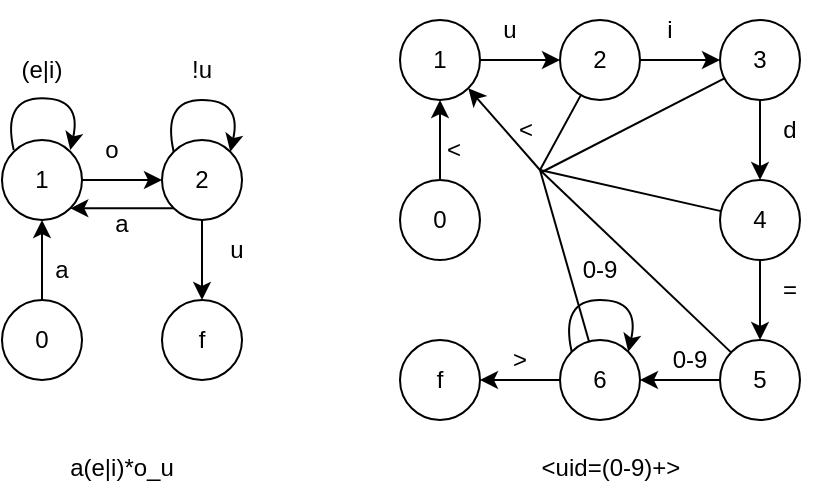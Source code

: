 <mxfile version="20.8.16" type="device"><diagram name="第 1 页" id="gqZAOkLP1ijaD3RDoAXQ"><mxGraphModel dx="978" dy="566" grid="0" gridSize="10" guides="1" tooltips="1" connect="1" arrows="1" fold="1" page="1" pageScale="1" pageWidth="827" pageHeight="1169" math="0" shadow="0"><root><mxCell id="0"/><mxCell id="1" parent="0"/><mxCell id="aM8Wk9RzbcDl5lMuh8Y0-6" value="" style="group" vertex="1" connectable="0" parent="1"><mxGeometry x="81" y="410" width="135" height="170" as="geometry"/></mxCell><mxCell id="qOu4I4KW-lmpbukpprJF-34" value="1" style="ellipse;whiteSpace=wrap;html=1;" parent="aM8Wk9RzbcDl5lMuh8Y0-6" vertex="1"><mxGeometry y="50" width="40" height="40" as="geometry"/></mxCell><mxCell id="qOu4I4KW-lmpbukpprJF-35" value="" style="endArrow=classic;html=1;rounded=0;exitX=1;exitY=0.5;exitDx=0;exitDy=0;" parent="aM8Wk9RzbcDl5lMuh8Y0-6" source="qOu4I4KW-lmpbukpprJF-34" edge="1"><mxGeometry width="50" height="50" relative="1" as="geometry"><mxPoint x="110" y="110" as="sourcePoint"/><mxPoint x="80" y="70" as="targetPoint"/></mxGeometry></mxCell><mxCell id="qOu4I4KW-lmpbukpprJF-36" value="2" style="ellipse;whiteSpace=wrap;html=1;" parent="aM8Wk9RzbcDl5lMuh8Y0-6" vertex="1"><mxGeometry x="80" y="50" width="40" height="40" as="geometry"/></mxCell><mxCell id="qOu4I4KW-lmpbukpprJF-40" value="f" style="ellipse;whiteSpace=wrap;html=1;" parent="aM8Wk9RzbcDl5lMuh8Y0-6" vertex="1"><mxGeometry x="80" y="130" width="40" height="40" as="geometry"/></mxCell><mxCell id="qOu4I4KW-lmpbukpprJF-42" value="o" style="text;html=1;strokeColor=none;fillColor=none;align=center;verticalAlign=middle;whiteSpace=wrap;rounded=0;" parent="aM8Wk9RzbcDl5lMuh8Y0-6" vertex="1"><mxGeometry x="40" y="40" width="30" height="30" as="geometry"/></mxCell><mxCell id="qOu4I4KW-lmpbukpprJF-54" value="0" style="ellipse;whiteSpace=wrap;html=1;aspect=fixed;" parent="aM8Wk9RzbcDl5lMuh8Y0-6" vertex="1"><mxGeometry y="130" width="40" height="40" as="geometry"/></mxCell><mxCell id="qOu4I4KW-lmpbukpprJF-55" value="" style="endArrow=classic;html=1;rounded=0;entryX=0.5;entryY=1;entryDx=0;entryDy=0;exitX=0.5;exitY=0;exitDx=0;exitDy=0;" parent="aM8Wk9RzbcDl5lMuh8Y0-6" source="qOu4I4KW-lmpbukpprJF-54" target="qOu4I4KW-lmpbukpprJF-34" edge="1"><mxGeometry width="50" height="50" relative="1" as="geometry"><mxPoint x="-50" y="150" as="sourcePoint"/><mxPoint x="330" y="80" as="targetPoint"/></mxGeometry></mxCell><mxCell id="qOu4I4KW-lmpbukpprJF-57" value="a" style="text;html=1;strokeColor=none;fillColor=none;align=center;verticalAlign=middle;whiteSpace=wrap;rounded=0;" parent="aM8Wk9RzbcDl5lMuh8Y0-6" vertex="1"><mxGeometry y="100" width="60" height="30" as="geometry"/></mxCell><mxCell id="qOu4I4KW-lmpbukpprJF-62" value="(e|i)" style="text;html=1;strokeColor=none;fillColor=none;align=center;verticalAlign=middle;whiteSpace=wrap;rounded=0;" parent="aM8Wk9RzbcDl5lMuh8Y0-6" vertex="1"><mxGeometry x="5" width="30" height="30" as="geometry"/></mxCell><mxCell id="qOu4I4KW-lmpbukpprJF-63" value="" style="endArrow=classic;html=1;rounded=0;exitX=0.5;exitY=1;exitDx=0;exitDy=0;" parent="aM8Wk9RzbcDl5lMuh8Y0-6" source="qOu4I4KW-lmpbukpprJF-36" target="qOu4I4KW-lmpbukpprJF-40" edge="1"><mxGeometry width="50" height="50" relative="1" as="geometry"><mxPoint x="100" y="170" as="sourcePoint"/><mxPoint x="150" y="120" as="targetPoint"/></mxGeometry></mxCell><mxCell id="qOu4I4KW-lmpbukpprJF-66" value="u" style="text;html=1;strokeColor=none;fillColor=none;align=center;verticalAlign=middle;whiteSpace=wrap;rounded=0;" parent="aM8Wk9RzbcDl5lMuh8Y0-6" vertex="1"><mxGeometry x="100" y="90" width="35" height="30" as="geometry"/></mxCell><mxCell id="qOu4I4KW-lmpbukpprJF-68" value="" style="curved=1;endArrow=classic;html=1;rounded=0;exitX=0;exitY=0;exitDx=0;exitDy=0;entryX=1;entryY=0;entryDx=0;entryDy=0;" parent="aM8Wk9RzbcDl5lMuh8Y0-6" edge="1"><mxGeometry width="50" height="50" relative="1" as="geometry"><mxPoint x="5.858" y="54.998" as="sourcePoint"/><mxPoint x="34.142" y="54.998" as="targetPoint"/><Array as="points"><mxPoint y="29.14"/><mxPoint x="40" y="29.14"/></Array></mxGeometry></mxCell><mxCell id="aM8Wk9RzbcDl5lMuh8Y0-1" value="" style="curved=1;endArrow=classic;html=1;rounded=0;exitX=0;exitY=0;exitDx=0;exitDy=0;entryX=1;entryY=0;entryDx=0;entryDy=0;" edge="1" parent="aM8Wk9RzbcDl5lMuh8Y0-6"><mxGeometry width="50" height="50" relative="1" as="geometry"><mxPoint x="85.858" y="55.858" as="sourcePoint"/><mxPoint x="114.142" y="55.858" as="targetPoint"/><Array as="points"><mxPoint x="80" y="30"/><mxPoint x="120" y="30"/></Array></mxGeometry></mxCell><mxCell id="aM8Wk9RzbcDl5lMuh8Y0-2" value="!u" style="text;html=1;strokeColor=none;fillColor=none;align=center;verticalAlign=middle;whiteSpace=wrap;rounded=0;" vertex="1" parent="aM8Wk9RzbcDl5lMuh8Y0-6"><mxGeometry x="85" width="30" height="30" as="geometry"/></mxCell><mxCell id="aM8Wk9RzbcDl5lMuh8Y0-4" value="" style="endArrow=classic;html=1;rounded=0;exitX=0;exitY=1;exitDx=0;exitDy=0;entryX=1;entryY=1;entryDx=0;entryDy=0;" edge="1" parent="aM8Wk9RzbcDl5lMuh8Y0-6" source="qOu4I4KW-lmpbukpprJF-36" target="qOu4I4KW-lmpbukpprJF-34"><mxGeometry width="50" height="50" relative="1" as="geometry"><mxPoint x="-150" y="164" as="sourcePoint"/><mxPoint x="-100" y="114" as="targetPoint"/></mxGeometry></mxCell><mxCell id="aM8Wk9RzbcDl5lMuh8Y0-5" value="a" style="text;html=1;strokeColor=none;fillColor=none;align=center;verticalAlign=middle;whiteSpace=wrap;rounded=0;" vertex="1" parent="aM8Wk9RzbcDl5lMuh8Y0-6"><mxGeometry x="45" y="77" width="30" height="30" as="geometry"/></mxCell><mxCell id="aM8Wk9RzbcDl5lMuh8Y0-7" value="" style="group" vertex="1" connectable="0" parent="1"><mxGeometry x="280" y="390" width="210" height="210" as="geometry"/></mxCell><mxCell id="qOu4I4KW-lmpbukpprJF-1" value="1" style="ellipse;whiteSpace=wrap;html=1;" parent="aM8Wk9RzbcDl5lMuh8Y0-7" vertex="1"><mxGeometry y="10" width="40" height="40" as="geometry"/></mxCell><mxCell id="qOu4I4KW-lmpbukpprJF-2" value="" style="endArrow=classic;html=1;rounded=0;exitX=1;exitY=0.5;exitDx=0;exitDy=0;" parent="aM8Wk9RzbcDl5lMuh8Y0-7" source="qOu4I4KW-lmpbukpprJF-1" edge="1"><mxGeometry width="50" height="50" relative="1" as="geometry"><mxPoint x="110" y="70" as="sourcePoint"/><mxPoint x="80" y="30" as="targetPoint"/></mxGeometry></mxCell><mxCell id="qOu4I4KW-lmpbukpprJF-3" value="2" style="ellipse;whiteSpace=wrap;html=1;" parent="aM8Wk9RzbcDl5lMuh8Y0-7" vertex="1"><mxGeometry x="80" y="10" width="40" height="40" as="geometry"/></mxCell><mxCell id="qOu4I4KW-lmpbukpprJF-4" value="" style="endArrow=classic;html=1;rounded=0;exitX=1;exitY=0.5;exitDx=0;exitDy=0;" parent="aM8Wk9RzbcDl5lMuh8Y0-7" source="qOu4I4KW-lmpbukpprJF-3" edge="1"><mxGeometry width="50" height="50" relative="1" as="geometry"><mxPoint x="190" y="70" as="sourcePoint"/><mxPoint x="160" y="30" as="targetPoint"/></mxGeometry></mxCell><mxCell id="qOu4I4KW-lmpbukpprJF-5" value="3" style="ellipse;whiteSpace=wrap;html=1;" parent="aM8Wk9RzbcDl5lMuh8Y0-7" vertex="1"><mxGeometry x="160" y="10" width="40" height="40" as="geometry"/></mxCell><mxCell id="qOu4I4KW-lmpbukpprJF-6" value="" style="endArrow=classic;html=1;rounded=0;exitX=0.5;exitY=1;exitDx=0;exitDy=0;entryX=0.5;entryY=0;entryDx=0;entryDy=0;" parent="aM8Wk9RzbcDl5lMuh8Y0-7" source="qOu4I4KW-lmpbukpprJF-5" target="qOu4I4KW-lmpbukpprJF-9" edge="1"><mxGeometry width="50" height="50" relative="1" as="geometry"><mxPoint x="270" y="70" as="sourcePoint"/><mxPoint x="240" y="30" as="targetPoint"/></mxGeometry></mxCell><mxCell id="qOu4I4KW-lmpbukpprJF-9" value="4" style="ellipse;whiteSpace=wrap;html=1;" parent="aM8Wk9RzbcDl5lMuh8Y0-7" vertex="1"><mxGeometry x="160" y="90" width="40" height="40" as="geometry"/></mxCell><mxCell id="qOu4I4KW-lmpbukpprJF-10" value="" style="endArrow=classic;html=1;rounded=0;exitX=0.5;exitY=1;exitDx=0;exitDy=0;entryX=0.5;entryY=0;entryDx=0;entryDy=0;" parent="aM8Wk9RzbcDl5lMuh8Y0-7" source="qOu4I4KW-lmpbukpprJF-9" target="qOu4I4KW-lmpbukpprJF-19" edge="1"><mxGeometry width="50" height="50" relative="1" as="geometry"><mxPoint x="350" y="70" as="sourcePoint"/><mxPoint x="320" y="30" as="targetPoint"/></mxGeometry></mxCell><mxCell id="qOu4I4KW-lmpbukpprJF-11" value="u" style="text;html=1;strokeColor=none;fillColor=none;align=center;verticalAlign=middle;whiteSpace=wrap;rounded=0;" parent="aM8Wk9RzbcDl5lMuh8Y0-7" vertex="1"><mxGeometry x="40" width="30" height="30" as="geometry"/></mxCell><mxCell id="qOu4I4KW-lmpbukpprJF-12" value="i" style="text;html=1;strokeColor=none;fillColor=none;align=center;verticalAlign=middle;whiteSpace=wrap;rounded=0;" parent="aM8Wk9RzbcDl5lMuh8Y0-7" vertex="1"><mxGeometry x="120" width="30" height="30" as="geometry"/></mxCell><mxCell id="qOu4I4KW-lmpbukpprJF-13" value="d" style="text;html=1;strokeColor=none;fillColor=none;align=center;verticalAlign=middle;whiteSpace=wrap;rounded=0;" parent="aM8Wk9RzbcDl5lMuh8Y0-7" vertex="1"><mxGeometry x="180" y="50" width="30" height="30" as="geometry"/></mxCell><mxCell id="qOu4I4KW-lmpbukpprJF-14" value="=" style="text;html=1;strokeColor=none;fillColor=none;align=center;verticalAlign=middle;whiteSpace=wrap;rounded=0;" parent="aM8Wk9RzbcDl5lMuh8Y0-7" vertex="1"><mxGeometry x="180" y="130" width="30" height="30" as="geometry"/></mxCell><mxCell id="qOu4I4KW-lmpbukpprJF-19" value="5" style="ellipse;whiteSpace=wrap;html=1;" parent="aM8Wk9RzbcDl5lMuh8Y0-7" vertex="1"><mxGeometry x="160" y="170" width="40" height="40" as="geometry"/></mxCell><mxCell id="qOu4I4KW-lmpbukpprJF-20" value="" style="endArrow=classic;html=1;rounded=0;entryX=1;entryY=0.5;entryDx=0;entryDy=0;" parent="aM8Wk9RzbcDl5lMuh8Y0-7" target="qOu4I4KW-lmpbukpprJF-22" edge="1"><mxGeometry width="50" height="50" relative="1" as="geometry"><mxPoint x="160" y="190" as="sourcePoint"/><mxPoint x="400" y="30" as="targetPoint"/></mxGeometry></mxCell><mxCell id="qOu4I4KW-lmpbukpprJF-21" value="0-9" style="text;html=1;strokeColor=none;fillColor=none;align=center;verticalAlign=middle;whiteSpace=wrap;rounded=0;" parent="aM8Wk9RzbcDl5lMuh8Y0-7" vertex="1"><mxGeometry x="85" y="120" width="30" height="30" as="geometry"/></mxCell><mxCell id="qOu4I4KW-lmpbukpprJF-22" value="6" style="ellipse;whiteSpace=wrap;html=1;aspect=fixed;" parent="aM8Wk9RzbcDl5lMuh8Y0-7" vertex="1"><mxGeometry x="80" y="170" width="40" height="40" as="geometry"/></mxCell><mxCell id="qOu4I4KW-lmpbukpprJF-23" value="" style="curved=1;endArrow=classic;html=1;rounded=0;exitX=0;exitY=0;exitDx=0;exitDy=0;entryX=1;entryY=0;entryDx=0;entryDy=0;" parent="aM8Wk9RzbcDl5lMuh8Y0-7" source="qOu4I4KW-lmpbukpprJF-22" target="qOu4I4KW-lmpbukpprJF-22" edge="1"><mxGeometry width="50" height="50" relative="1" as="geometry"><mxPoint x="110" y="70" as="sourcePoint"/><mxPoint x="160" y="20" as="targetPoint"/><Array as="points"><mxPoint x="80" y="150"/><mxPoint x="120" y="150"/></Array></mxGeometry></mxCell><mxCell id="qOu4I4KW-lmpbukpprJF-24" value="0-9" style="text;html=1;strokeColor=none;fillColor=none;align=center;verticalAlign=middle;whiteSpace=wrap;rounded=0;" parent="aM8Wk9RzbcDl5lMuh8Y0-7" vertex="1"><mxGeometry x="130" y="165" width="30" height="30" as="geometry"/></mxCell><mxCell id="qOu4I4KW-lmpbukpprJF-25" value="f" style="ellipse;whiteSpace=wrap;html=1;aspect=fixed;" parent="aM8Wk9RzbcDl5lMuh8Y0-7" vertex="1"><mxGeometry y="170" width="40" height="40" as="geometry"/></mxCell><mxCell id="qOu4I4KW-lmpbukpprJF-26" value="" style="endArrow=classic;html=1;rounded=0;exitX=0;exitY=0.5;exitDx=0;exitDy=0;entryX=1;entryY=0.5;entryDx=0;entryDy=0;" parent="aM8Wk9RzbcDl5lMuh8Y0-7" source="qOu4I4KW-lmpbukpprJF-22" target="qOu4I4KW-lmpbukpprJF-25" edge="1"><mxGeometry width="50" height="50" relative="1" as="geometry"><mxPoint x="110" y="70" as="sourcePoint"/><mxPoint x="160" y="20" as="targetPoint"/></mxGeometry></mxCell><mxCell id="qOu4I4KW-lmpbukpprJF-27" value="0" style="ellipse;whiteSpace=wrap;html=1;aspect=fixed;" parent="aM8Wk9RzbcDl5lMuh8Y0-7" vertex="1"><mxGeometry y="90" width="40" height="40" as="geometry"/></mxCell><mxCell id="qOu4I4KW-lmpbukpprJF-29" value="" style="endArrow=classic;html=1;rounded=0;entryX=0.5;entryY=1;entryDx=0;entryDy=0;exitX=0.5;exitY=0;exitDx=0;exitDy=0;" parent="aM8Wk9RzbcDl5lMuh8Y0-7" source="qOu4I4KW-lmpbukpprJF-27" target="qOu4I4KW-lmpbukpprJF-1" edge="1"><mxGeometry width="50" height="50" relative="1" as="geometry"><mxPoint x="-50" y="110" as="sourcePoint"/><mxPoint x="330" y="40" as="targetPoint"/></mxGeometry></mxCell><mxCell id="qOu4I4KW-lmpbukpprJF-30" value="&amp;gt;" style="text;html=1;strokeColor=none;fillColor=none;align=center;verticalAlign=middle;whiteSpace=wrap;rounded=0;" parent="aM8Wk9RzbcDl5lMuh8Y0-7" vertex="1"><mxGeometry x="30" y="165" width="60" height="30" as="geometry"/></mxCell><mxCell id="qOu4I4KW-lmpbukpprJF-31" value="&amp;lt;" style="text;html=1;strokeColor=none;fillColor=none;align=center;verticalAlign=middle;whiteSpace=wrap;rounded=0;" parent="aM8Wk9RzbcDl5lMuh8Y0-7" vertex="1"><mxGeometry y="60" width="54" height="30" as="geometry"/></mxCell><mxCell id="aM8Wk9RzbcDl5lMuh8Y0-22" value="" style="endArrow=classic;html=1;rounded=0;fontSize=6;entryX=1;entryY=1;entryDx=0;entryDy=0;" edge="1" parent="aM8Wk9RzbcDl5lMuh8Y0-7" target="qOu4I4KW-lmpbukpprJF-1"><mxGeometry width="50" height="50" relative="1" as="geometry"><mxPoint x="70" y="85" as="sourcePoint"/><mxPoint x="130" y="77" as="targetPoint"/></mxGeometry></mxCell><mxCell id="aM8Wk9RzbcDl5lMuh8Y0-23" value="" style="endArrow=none;html=1;rounded=0;fontSize=6;" edge="1" parent="aM8Wk9RzbcDl5lMuh8Y0-7" source="qOu4I4KW-lmpbukpprJF-22"><mxGeometry width="50" height="50" relative="1" as="geometry"><mxPoint x="96" y="133" as="sourcePoint"/><mxPoint x="70" y="85" as="targetPoint"/></mxGeometry></mxCell><mxCell id="aM8Wk9RzbcDl5lMuh8Y0-28" value="&amp;lt;" style="text;html=1;strokeColor=none;fillColor=none;align=center;verticalAlign=middle;whiteSpace=wrap;rounded=0;" vertex="1" parent="aM8Wk9RzbcDl5lMuh8Y0-7"><mxGeometry x="36" y="50" width="54" height="30" as="geometry"/></mxCell><mxCell id="aM8Wk9RzbcDl5lMuh8Y0-8" value="a(e|i)*o_u" style="text;html=1;strokeColor=none;fillColor=none;align=center;verticalAlign=middle;whiteSpace=wrap;rounded=0;" vertex="1" parent="1"><mxGeometry x="111" y="609" width="60" height="30" as="geometry"/></mxCell><mxCell id="aM8Wk9RzbcDl5lMuh8Y0-9" value="&amp;lt;uid=(0-9)+&amp;gt;" style="text;html=1;strokeColor=none;fillColor=none;align=center;verticalAlign=middle;whiteSpace=wrap;rounded=0;" vertex="1" parent="1"><mxGeometry x="345.5" y="609" width="79" height="30" as="geometry"/></mxCell><mxCell id="aM8Wk9RzbcDl5lMuh8Y0-24" value="" style="endArrow=none;html=1;rounded=0;fontSize=6;" edge="1" parent="1" source="qOu4I4KW-lmpbukpprJF-19"><mxGeometry width="50" height="50" relative="1" as="geometry"><mxPoint x="384.5" y="570.771" as="sourcePoint"/><mxPoint x="350" y="475" as="targetPoint"/></mxGeometry></mxCell><mxCell id="aM8Wk9RzbcDl5lMuh8Y0-25" value="" style="endArrow=none;html=1;rounded=0;fontSize=6;" edge="1" parent="1" source="qOu4I4KW-lmpbukpprJF-9"><mxGeometry width="50" height="50" relative="1" as="geometry"><mxPoint x="455.525" y="576.198" as="sourcePoint"/><mxPoint x="350" y="475" as="targetPoint"/></mxGeometry></mxCell><mxCell id="aM8Wk9RzbcDl5lMuh8Y0-26" value="" style="endArrow=none;html=1;rounded=0;fontSize=6;" edge="1" parent="1" source="qOu4I4KW-lmpbukpprJF-5"><mxGeometry width="50" height="50" relative="1" as="geometry"><mxPoint x="465.525" y="586.198" as="sourcePoint"/><mxPoint x="351" y="476" as="targetPoint"/></mxGeometry></mxCell><mxCell id="aM8Wk9RzbcDl5lMuh8Y0-27" value="" style="endArrow=none;html=1;rounded=0;fontSize=6;" edge="1" parent="1" source="qOu4I4KW-lmpbukpprJF-3"><mxGeometry width="50" height="50" relative="1" as="geometry"><mxPoint x="475.525" y="596.198" as="sourcePoint"/><mxPoint x="350" y="475" as="targetPoint"/></mxGeometry></mxCell></root></mxGraphModel></diagram></mxfile>